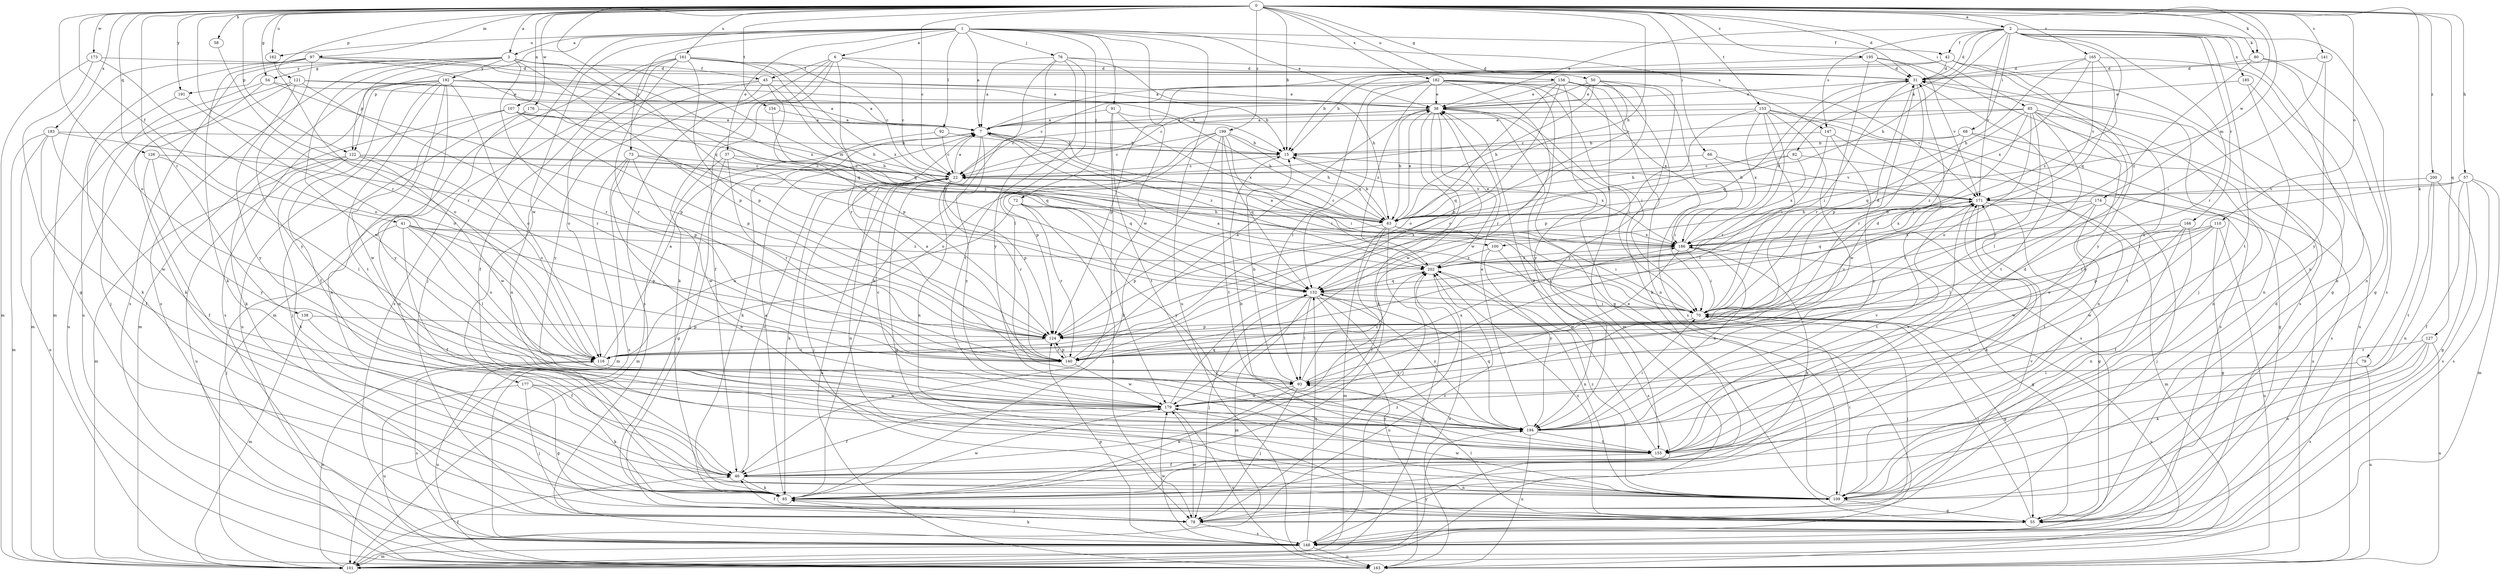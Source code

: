 strict digraph  {
0;
1;
2;
3;
6;
7;
15;
22;
31;
37;
38;
41;
42;
45;
46;
50;
54;
55;
57;
58;
63;
65;
66;
68;
70;
72;
73;
76;
78;
79;
80;
82;
85;
91;
92;
93;
97;
100;
101;
107;
109;
110;
116;
121;
122;
124;
126;
127;
132;
138;
140;
141;
147;
148;
153;
154;
155;
156;
161;
162;
163;
165;
166;
171;
173;
174;
176;
177;
179;
182;
183;
185;
186;
191;
192;
194;
195;
199;
200;
202;
0 -> 2  [label=a];
0 -> 3  [label=a];
0 -> 15  [label=b];
0 -> 22  [label=c];
0 -> 31  [label=d];
0 -> 41  [label=f];
0 -> 50  [label=g];
0 -> 54  [label=g];
0 -> 57  [label=h];
0 -> 58  [label=h];
0 -> 63  [label=h];
0 -> 65  [label=i];
0 -> 66  [label=i];
0 -> 79  [label=k];
0 -> 80  [label=k];
0 -> 97  [label=m];
0 -> 100  [label=m];
0 -> 107  [label=n];
0 -> 110  [label=o];
0 -> 116  [label=o];
0 -> 121  [label=p];
0 -> 122  [label=p];
0 -> 126  [label=q];
0 -> 127  [label=q];
0 -> 132  [label=q];
0 -> 138  [label=r];
0 -> 140  [label=r];
0 -> 141  [label=s];
0 -> 153  [label=t];
0 -> 154  [label=t];
0 -> 156  [label=u];
0 -> 161  [label=u];
0 -> 162  [label=u];
0 -> 165  [label=v];
0 -> 173  [label=w];
0 -> 174  [label=w];
0 -> 176  [label=w];
0 -> 182  [label=x];
0 -> 183  [label=x];
0 -> 191  [label=y];
0 -> 195  [label=z];
0 -> 199  [label=z];
0 -> 200  [label=z];
1 -> 3  [label=a];
1 -> 6  [label=a];
1 -> 7  [label=a];
1 -> 37  [label=e];
1 -> 38  [label=e];
1 -> 42  [label=f];
1 -> 72  [label=j];
1 -> 73  [label=j];
1 -> 76  [label=j];
1 -> 78  [label=j];
1 -> 91  [label=l];
1 -> 92  [label=l];
1 -> 122  [label=p];
1 -> 147  [label=s];
1 -> 162  [label=u];
1 -> 163  [label=u];
1 -> 177  [label=w];
1 -> 179  [label=w];
2 -> 31  [label=d];
2 -> 38  [label=e];
2 -> 42  [label=f];
2 -> 63  [label=h];
2 -> 68  [label=i];
2 -> 80  [label=k];
2 -> 82  [label=k];
2 -> 109  [label=n];
2 -> 132  [label=q];
2 -> 140  [label=r];
2 -> 147  [label=s];
2 -> 148  [label=s];
2 -> 155  [label=t];
2 -> 166  [label=v];
2 -> 171  [label=v];
2 -> 185  [label=x];
3 -> 45  [label=f];
3 -> 54  [label=g];
3 -> 100  [label=m];
3 -> 122  [label=p];
3 -> 124  [label=p];
3 -> 132  [label=q];
3 -> 140  [label=r];
3 -> 148  [label=s];
3 -> 179  [label=w];
3 -> 191  [label=y];
3 -> 192  [label=y];
6 -> 22  [label=c];
6 -> 31  [label=d];
6 -> 45  [label=f];
6 -> 46  [label=f];
6 -> 85  [label=k];
6 -> 140  [label=r];
6 -> 148  [label=s];
7 -> 15  [label=b];
7 -> 70  [label=i];
7 -> 85  [label=k];
7 -> 109  [label=n];
7 -> 194  [label=y];
7 -> 202  [label=z];
15 -> 22  [label=c];
15 -> 186  [label=x];
22 -> 7  [label=a];
22 -> 55  [label=g];
22 -> 78  [label=j];
22 -> 85  [label=k];
22 -> 109  [label=n];
22 -> 124  [label=p];
22 -> 140  [label=r];
22 -> 163  [label=u];
22 -> 171  [label=v];
31 -> 38  [label=e];
31 -> 70  [label=i];
31 -> 124  [label=p];
31 -> 132  [label=q];
31 -> 140  [label=r];
31 -> 155  [label=t];
37 -> 22  [label=c];
37 -> 55  [label=g];
37 -> 101  [label=m];
37 -> 132  [label=q];
37 -> 140  [label=r];
38 -> 7  [label=a];
38 -> 22  [label=c];
38 -> 63  [label=h];
38 -> 70  [label=i];
38 -> 85  [label=k];
38 -> 132  [label=q];
38 -> 155  [label=t];
38 -> 179  [label=w];
41 -> 46  [label=f];
41 -> 78  [label=j];
41 -> 93  [label=l];
41 -> 116  [label=o];
41 -> 124  [label=p];
41 -> 186  [label=x];
41 -> 202  [label=z];
42 -> 7  [label=a];
42 -> 15  [label=b];
42 -> 31  [label=d];
42 -> 55  [label=g];
42 -> 78  [label=j];
42 -> 194  [label=y];
45 -> 15  [label=b];
45 -> 38  [label=e];
45 -> 63  [label=h];
45 -> 109  [label=n];
45 -> 116  [label=o];
45 -> 124  [label=p];
45 -> 194  [label=y];
46 -> 22  [label=c];
46 -> 85  [label=k];
46 -> 109  [label=n];
50 -> 22  [label=c];
50 -> 38  [label=e];
50 -> 63  [label=h];
50 -> 116  [label=o];
50 -> 140  [label=r];
50 -> 194  [label=y];
54 -> 38  [label=e];
54 -> 78  [label=j];
54 -> 85  [label=k];
54 -> 124  [label=p];
55 -> 31  [label=d];
55 -> 46  [label=f];
55 -> 70  [label=i];
55 -> 93  [label=l];
55 -> 202  [label=z];
57 -> 46  [label=f];
57 -> 55  [label=g];
57 -> 70  [label=i];
57 -> 101  [label=m];
57 -> 148  [label=s];
57 -> 171  [label=v];
58 -> 140  [label=r];
63 -> 15  [label=b];
63 -> 22  [label=c];
63 -> 38  [label=e];
63 -> 46  [label=f];
63 -> 70  [label=i];
63 -> 78  [label=j];
63 -> 101  [label=m];
63 -> 124  [label=p];
63 -> 186  [label=x];
65 -> 7  [label=a];
65 -> 22  [label=c];
65 -> 70  [label=i];
65 -> 93  [label=l];
65 -> 109  [label=n];
65 -> 116  [label=o];
65 -> 132  [label=q];
65 -> 140  [label=r];
65 -> 155  [label=t];
65 -> 194  [label=y];
66 -> 22  [label=c];
66 -> 70  [label=i];
66 -> 171  [label=v];
68 -> 15  [label=b];
68 -> 55  [label=g];
68 -> 63  [label=h];
68 -> 148  [label=s];
68 -> 202  [label=z];
70 -> 7  [label=a];
70 -> 31  [label=d];
70 -> 55  [label=g];
70 -> 78  [label=j];
70 -> 124  [label=p];
70 -> 163  [label=u];
72 -> 63  [label=h];
72 -> 78  [label=j];
72 -> 116  [label=o];
72 -> 140  [label=r];
72 -> 194  [label=y];
73 -> 22  [label=c];
73 -> 63  [label=h];
73 -> 101  [label=m];
73 -> 109  [label=n];
73 -> 148  [label=s];
73 -> 179  [label=w];
76 -> 7  [label=a];
76 -> 31  [label=d];
76 -> 63  [label=h];
76 -> 85  [label=k];
76 -> 93  [label=l];
76 -> 155  [label=t];
76 -> 194  [label=y];
78 -> 148  [label=s];
78 -> 171  [label=v];
78 -> 179  [label=w];
78 -> 202  [label=z];
79 -> 93  [label=l];
79 -> 163  [label=u];
80 -> 31  [label=d];
80 -> 55  [label=g];
80 -> 109  [label=n];
80 -> 202  [label=z];
82 -> 22  [label=c];
82 -> 63  [label=h];
82 -> 163  [label=u];
82 -> 186  [label=x];
85 -> 7  [label=a];
85 -> 78  [label=j];
85 -> 171  [label=v];
85 -> 179  [label=w];
91 -> 7  [label=a];
91 -> 46  [label=f];
91 -> 63  [label=h];
91 -> 155  [label=t];
91 -> 186  [label=x];
92 -> 15  [label=b];
92 -> 22  [label=c];
92 -> 78  [label=j];
93 -> 15  [label=b];
93 -> 78  [label=j];
93 -> 85  [label=k];
93 -> 179  [label=w];
93 -> 186  [label=x];
93 -> 202  [label=z];
97 -> 31  [label=d];
97 -> 70  [label=i];
97 -> 85  [label=k];
97 -> 101  [label=m];
97 -> 148  [label=s];
97 -> 163  [label=u];
97 -> 186  [label=x];
97 -> 194  [label=y];
100 -> 148  [label=s];
100 -> 194  [label=y];
100 -> 202  [label=z];
101 -> 46  [label=f];
101 -> 116  [label=o];
101 -> 194  [label=y];
101 -> 202  [label=z];
107 -> 7  [label=a];
107 -> 63  [label=h];
107 -> 85  [label=k];
107 -> 124  [label=p];
107 -> 179  [label=w];
107 -> 202  [label=z];
109 -> 38  [label=e];
109 -> 55  [label=g];
109 -> 70  [label=i];
109 -> 179  [label=w];
109 -> 202  [label=z];
110 -> 55  [label=g];
110 -> 70  [label=i];
110 -> 124  [label=p];
110 -> 163  [label=u];
110 -> 179  [label=w];
110 -> 186  [label=x];
116 -> 7  [label=a];
116 -> 93  [label=l];
116 -> 148  [label=s];
116 -> 163  [label=u];
121 -> 7  [label=a];
121 -> 38  [label=e];
121 -> 101  [label=m];
121 -> 140  [label=r];
121 -> 163  [label=u];
121 -> 194  [label=y];
122 -> 22  [label=c];
122 -> 63  [label=h];
122 -> 85  [label=k];
122 -> 101  [label=m];
122 -> 116  [label=o];
122 -> 163  [label=u];
122 -> 179  [label=w];
124 -> 116  [label=o];
124 -> 140  [label=r];
124 -> 171  [label=v];
126 -> 22  [label=c];
126 -> 46  [label=f];
126 -> 93  [label=l];
126 -> 194  [label=y];
127 -> 85  [label=k];
127 -> 109  [label=n];
127 -> 140  [label=r];
127 -> 148  [label=s];
127 -> 163  [label=u];
132 -> 70  [label=i];
132 -> 78  [label=j];
132 -> 93  [label=l];
132 -> 101  [label=m];
132 -> 155  [label=t];
132 -> 163  [label=u];
132 -> 194  [label=y];
138 -> 46  [label=f];
138 -> 101  [label=m];
138 -> 124  [label=p];
140 -> 7  [label=a];
140 -> 31  [label=d];
140 -> 38  [label=e];
140 -> 124  [label=p];
140 -> 179  [label=w];
141 -> 31  [label=d];
141 -> 70  [label=i];
141 -> 194  [label=y];
147 -> 15  [label=b];
147 -> 93  [label=l];
147 -> 148  [label=s];
147 -> 194  [label=y];
148 -> 85  [label=k];
148 -> 101  [label=m];
148 -> 124  [label=p];
148 -> 132  [label=q];
148 -> 163  [label=u];
148 -> 179  [label=w];
148 -> 202  [label=z];
153 -> 7  [label=a];
153 -> 70  [label=i];
153 -> 109  [label=n];
153 -> 124  [label=p];
153 -> 140  [label=r];
153 -> 148  [label=s];
153 -> 179  [label=w];
153 -> 186  [label=x];
154 -> 7  [label=a];
154 -> 132  [label=q];
155 -> 15  [label=b];
155 -> 31  [label=d];
155 -> 38  [label=e];
155 -> 46  [label=f];
155 -> 171  [label=v];
156 -> 22  [label=c];
156 -> 38  [label=e];
156 -> 85  [label=k];
156 -> 101  [label=m];
156 -> 109  [label=n];
156 -> 116  [label=o];
156 -> 124  [label=p];
156 -> 148  [label=s];
156 -> 194  [label=y];
161 -> 22  [label=c];
161 -> 31  [label=d];
161 -> 46  [label=f];
161 -> 101  [label=m];
161 -> 124  [label=p];
161 -> 132  [label=q];
161 -> 140  [label=r];
161 -> 148  [label=s];
161 -> 186  [label=x];
162 -> 116  [label=o];
165 -> 31  [label=d];
165 -> 63  [label=h];
165 -> 109  [label=n];
165 -> 171  [label=v];
165 -> 186  [label=x];
165 -> 202  [label=z];
166 -> 46  [label=f];
166 -> 109  [label=n];
166 -> 116  [label=o];
166 -> 179  [label=w];
166 -> 186  [label=x];
171 -> 15  [label=b];
171 -> 55  [label=g];
171 -> 63  [label=h];
171 -> 85  [label=k];
171 -> 101  [label=m];
171 -> 132  [label=q];
171 -> 155  [label=t];
171 -> 186  [label=x];
173 -> 31  [label=d];
173 -> 55  [label=g];
173 -> 101  [label=m];
173 -> 116  [label=o];
174 -> 63  [label=h];
174 -> 70  [label=i];
174 -> 78  [label=j];
174 -> 93  [label=l];
174 -> 155  [label=t];
176 -> 7  [label=a];
176 -> 78  [label=j];
176 -> 109  [label=n];
177 -> 55  [label=g];
177 -> 78  [label=j];
177 -> 85  [label=k];
177 -> 163  [label=u];
177 -> 179  [label=w];
179 -> 22  [label=c];
179 -> 46  [label=f];
179 -> 132  [label=q];
179 -> 163  [label=u];
179 -> 194  [label=y];
182 -> 38  [label=e];
182 -> 55  [label=g];
182 -> 70  [label=i];
182 -> 93  [label=l];
182 -> 124  [label=p];
182 -> 132  [label=q];
182 -> 171  [label=v];
182 -> 179  [label=w];
182 -> 186  [label=x];
182 -> 202  [label=z];
183 -> 15  [label=b];
183 -> 46  [label=f];
183 -> 101  [label=m];
183 -> 124  [label=p];
183 -> 163  [label=u];
183 -> 179  [label=w];
185 -> 38  [label=e];
185 -> 109  [label=n];
185 -> 163  [label=u];
186 -> 31  [label=d];
186 -> 55  [label=g];
186 -> 70  [label=i];
186 -> 85  [label=k];
186 -> 179  [label=w];
186 -> 202  [label=z];
191 -> 85  [label=k];
191 -> 116  [label=o];
192 -> 7  [label=a];
192 -> 15  [label=b];
192 -> 38  [label=e];
192 -> 46  [label=f];
192 -> 101  [label=m];
192 -> 109  [label=n];
192 -> 116  [label=o];
192 -> 148  [label=s];
192 -> 155  [label=t];
192 -> 163  [label=u];
192 -> 194  [label=y];
194 -> 38  [label=e];
194 -> 70  [label=i];
194 -> 132  [label=q];
194 -> 155  [label=t];
194 -> 163  [label=u];
194 -> 171  [label=v];
194 -> 186  [label=x];
195 -> 15  [label=b];
195 -> 31  [label=d];
195 -> 140  [label=r];
195 -> 148  [label=s];
195 -> 171  [label=v];
199 -> 15  [label=b];
199 -> 22  [label=c];
199 -> 63  [label=h];
199 -> 70  [label=i];
199 -> 85  [label=k];
199 -> 116  [label=o];
199 -> 124  [label=p];
199 -> 132  [label=q];
199 -> 155  [label=t];
200 -> 109  [label=n];
200 -> 148  [label=s];
200 -> 155  [label=t];
200 -> 171  [label=v];
202 -> 7  [label=a];
202 -> 38  [label=e];
202 -> 109  [label=n];
202 -> 132  [label=q];
202 -> 163  [label=u];
}
